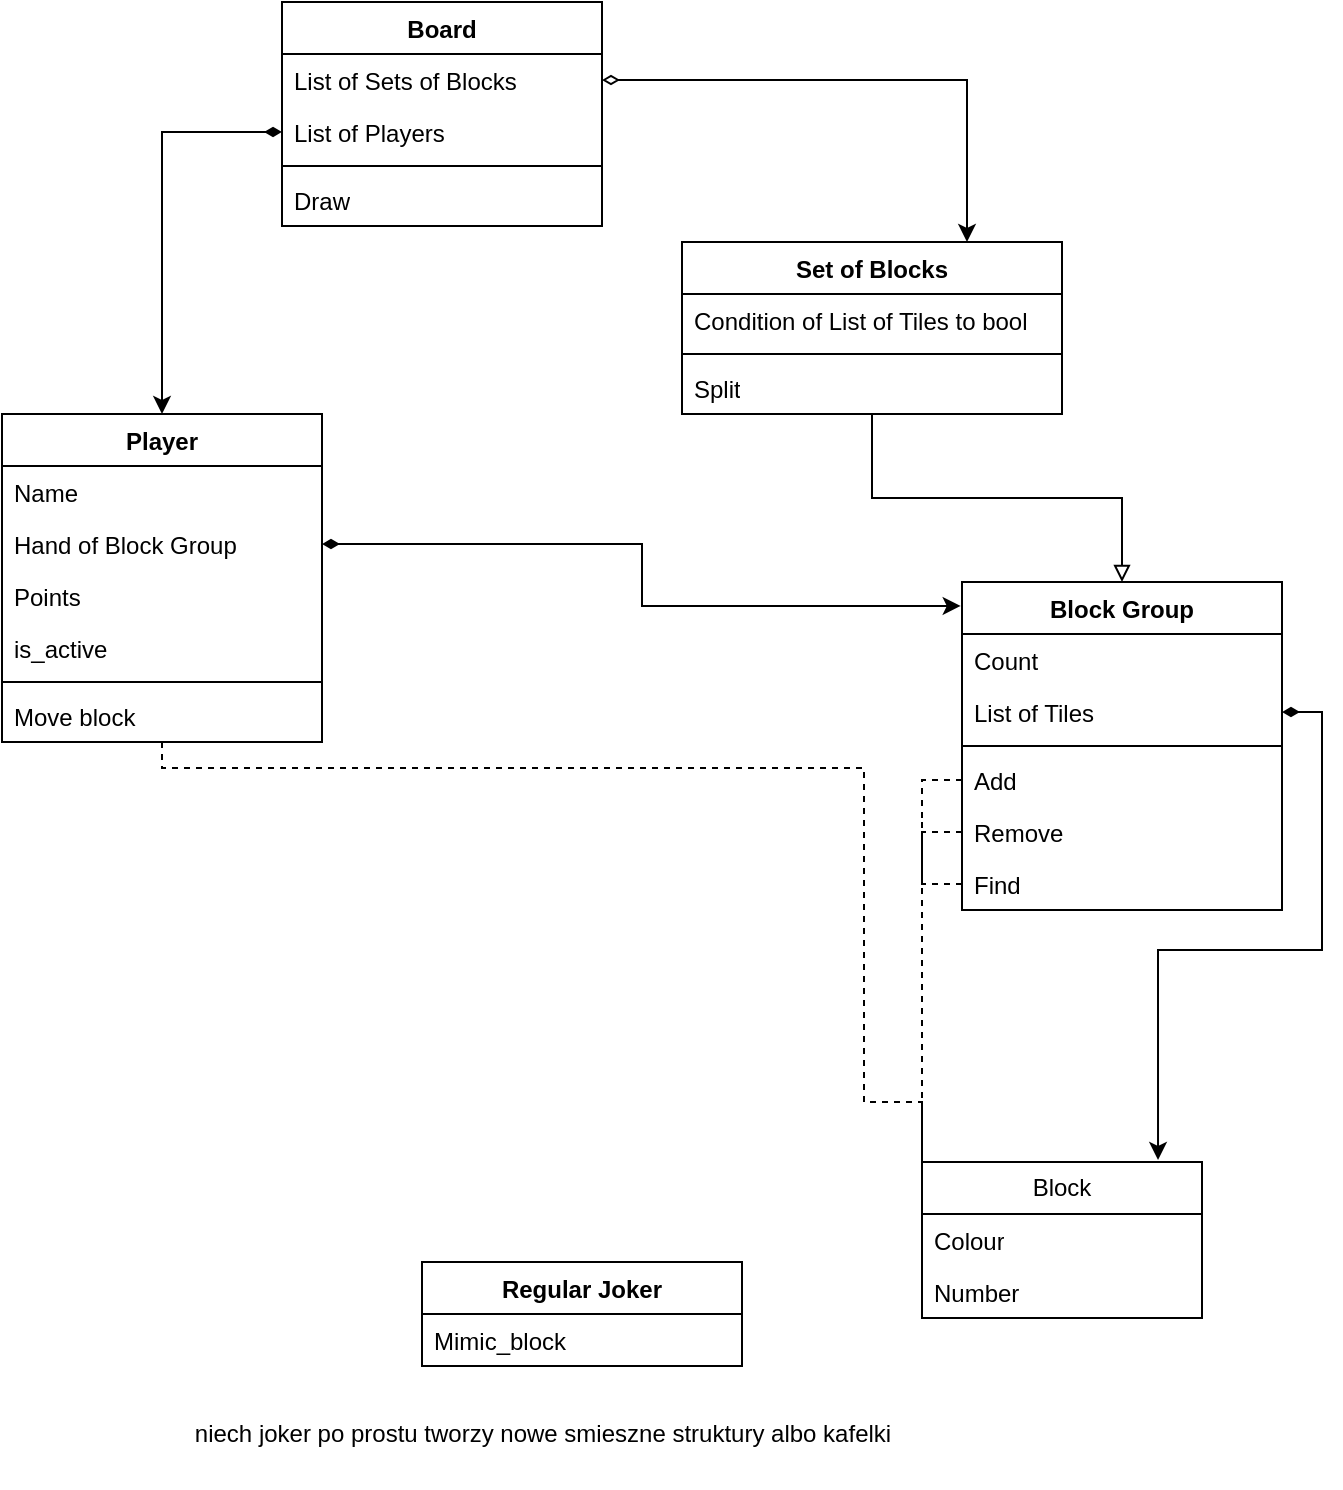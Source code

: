 <mxfile version="24.5.2" type="device">
  <diagram id="C5RBs43oDa-KdzZeNtuy" name="Page-1">
    <mxGraphModel dx="1221" dy="640" grid="1" gridSize="10" guides="1" tooltips="1" connect="1" arrows="1" fold="1" page="1" pageScale="1" pageWidth="827" pageHeight="1169" math="0" shadow="0">
      <root>
        <mxCell id="WIyWlLk6GJQsqaUBKTNV-0" />
        <mxCell id="WIyWlLk6GJQsqaUBKTNV-1" parent="WIyWlLk6GJQsqaUBKTNV-0" />
        <mxCell id="sg85OESJ42Z-E2LPAbMW-23" value="Player" style="swimlane;fontStyle=1;align=center;verticalAlign=top;childLayout=stackLayout;horizontal=1;startSize=26;horizontalStack=0;resizeParent=1;resizeParentMax=0;resizeLast=0;collapsible=1;marginBottom=0;whiteSpace=wrap;html=1;" parent="WIyWlLk6GJQsqaUBKTNV-1" vertex="1">
          <mxGeometry x="70" y="416" width="160" height="164" as="geometry" />
        </mxCell>
        <mxCell id="sg85OESJ42Z-E2LPAbMW-83" value="Name" style="text;strokeColor=none;fillColor=none;align=left;verticalAlign=top;spacingLeft=4;spacingRight=4;overflow=hidden;rotatable=0;points=[[0,0.5],[1,0.5]];portConstraint=eastwest;whiteSpace=wrap;html=1;" parent="sg85OESJ42Z-E2LPAbMW-23" vertex="1">
          <mxGeometry y="26" width="160" height="26" as="geometry" />
        </mxCell>
        <mxCell id="sg85OESJ42Z-E2LPAbMW-28" value="Hand of Block Group" style="text;strokeColor=none;fillColor=none;align=left;verticalAlign=top;spacingLeft=4;spacingRight=4;overflow=hidden;rotatable=0;points=[[0,0.5],[1,0.5]];portConstraint=eastwest;whiteSpace=wrap;html=1;" parent="sg85OESJ42Z-E2LPAbMW-23" vertex="1">
          <mxGeometry y="52" width="160" height="26" as="geometry" />
        </mxCell>
        <mxCell id="sg85OESJ42Z-E2LPAbMW-92" value="Points" style="text;strokeColor=none;fillColor=none;align=left;verticalAlign=top;spacingLeft=4;spacingRight=4;overflow=hidden;rotatable=0;points=[[0,0.5],[1,0.5]];portConstraint=eastwest;whiteSpace=wrap;html=1;" parent="sg85OESJ42Z-E2LPAbMW-23" vertex="1">
          <mxGeometry y="78" width="160" height="26" as="geometry" />
        </mxCell>
        <mxCell id="j4ltF2PXdJ7_XDfN6IeQ-13" value="is_active" style="text;strokeColor=none;fillColor=none;align=left;verticalAlign=top;spacingLeft=4;spacingRight=4;overflow=hidden;rotatable=0;points=[[0,0.5],[1,0.5]];portConstraint=eastwest;whiteSpace=wrap;html=1;" parent="sg85OESJ42Z-E2LPAbMW-23" vertex="1">
          <mxGeometry y="104" width="160" height="26" as="geometry" />
        </mxCell>
        <mxCell id="sg85OESJ42Z-E2LPAbMW-25" value="" style="line;strokeWidth=1;fillColor=none;align=left;verticalAlign=middle;spacingTop=-1;spacingLeft=3;spacingRight=3;rotatable=0;labelPosition=right;points=[];portConstraint=eastwest;strokeColor=inherit;" parent="sg85OESJ42Z-E2LPAbMW-23" vertex="1">
          <mxGeometry y="130" width="160" height="8" as="geometry" />
        </mxCell>
        <mxCell id="sg85OESJ42Z-E2LPAbMW-75" value="Move block" style="text;strokeColor=none;fillColor=none;align=left;verticalAlign=top;spacingLeft=4;spacingRight=4;overflow=hidden;rotatable=0;points=[[0,0.5],[1,0.5]];portConstraint=eastwest;whiteSpace=wrap;html=1;" parent="sg85OESJ42Z-E2LPAbMW-23" vertex="1">
          <mxGeometry y="138" width="160" height="26" as="geometry" />
        </mxCell>
        <mxCell id="sg85OESJ42Z-E2LPAbMW-40" value="Set of Blocks" style="swimlane;fontStyle=1;align=center;verticalAlign=top;childLayout=stackLayout;horizontal=1;startSize=26;horizontalStack=0;resizeParent=1;resizeParentMax=0;resizeLast=0;collapsible=1;marginBottom=0;whiteSpace=wrap;html=1;" parent="WIyWlLk6GJQsqaUBKTNV-1" vertex="1">
          <mxGeometry x="410" y="330" width="190" height="86" as="geometry" />
        </mxCell>
        <mxCell id="sg85OESJ42Z-E2LPAbMW-44" value="Condition of List of Tiles to bool" style="text;strokeColor=none;fillColor=none;align=left;verticalAlign=top;spacingLeft=4;spacingRight=4;overflow=hidden;rotatable=0;points=[[0,0.5],[1,0.5]];portConstraint=eastwest;whiteSpace=wrap;html=1;" parent="sg85OESJ42Z-E2LPAbMW-40" vertex="1">
          <mxGeometry y="26" width="190" height="26" as="geometry" />
        </mxCell>
        <mxCell id="sg85OESJ42Z-E2LPAbMW-42" value="" style="line;strokeWidth=1;fillColor=none;align=left;verticalAlign=middle;spacingTop=-1;spacingLeft=3;spacingRight=3;rotatable=0;labelPosition=right;points=[];portConstraint=eastwest;strokeColor=inherit;" parent="sg85OESJ42Z-E2LPAbMW-40" vertex="1">
          <mxGeometry y="52" width="190" height="8" as="geometry" />
        </mxCell>
        <mxCell id="sg85OESJ42Z-E2LPAbMW-77" value="Split" style="text;strokeColor=none;fillColor=none;align=left;verticalAlign=top;spacingLeft=4;spacingRight=4;overflow=hidden;rotatable=0;points=[[0,0.5],[1,0.5]];portConstraint=eastwest;whiteSpace=wrap;html=1;" parent="sg85OESJ42Z-E2LPAbMW-40" vertex="1">
          <mxGeometry y="60" width="190" height="26" as="geometry" />
        </mxCell>
        <mxCell id="sg85OESJ42Z-E2LPAbMW-51" value="Block Group" style="swimlane;fontStyle=1;align=center;verticalAlign=top;childLayout=stackLayout;horizontal=1;startSize=26;horizontalStack=0;resizeParent=1;resizeParentMax=0;resizeLast=0;collapsible=1;marginBottom=0;whiteSpace=wrap;html=1;" parent="WIyWlLk6GJQsqaUBKTNV-1" vertex="1">
          <mxGeometry x="550" y="500" width="160" height="164" as="geometry" />
        </mxCell>
        <mxCell id="sg85OESJ42Z-E2LPAbMW-52" value="&lt;div&gt;Count&lt;/div&gt;" style="text;strokeColor=none;fillColor=none;align=left;verticalAlign=top;spacingLeft=4;spacingRight=4;overflow=hidden;rotatable=0;points=[[0,0.5],[1,0.5]];portConstraint=eastwest;whiteSpace=wrap;html=1;" parent="sg85OESJ42Z-E2LPAbMW-51" vertex="1">
          <mxGeometry y="26" width="160" height="26" as="geometry" />
        </mxCell>
        <mxCell id="sg85OESJ42Z-E2LPAbMW-55" value="List of Tiles" style="text;strokeColor=none;fillColor=none;align=left;verticalAlign=top;spacingLeft=4;spacingRight=4;overflow=hidden;rotatable=0;points=[[0,0.5],[1,0.5]];portConstraint=eastwest;whiteSpace=wrap;html=1;" parent="sg85OESJ42Z-E2LPAbMW-51" vertex="1">
          <mxGeometry y="52" width="160" height="26" as="geometry" />
        </mxCell>
        <mxCell id="sg85OESJ42Z-E2LPAbMW-53" value="" style="line;strokeWidth=1;fillColor=none;align=left;verticalAlign=middle;spacingTop=-1;spacingLeft=3;spacingRight=3;rotatable=0;labelPosition=right;points=[];portConstraint=eastwest;strokeColor=inherit;" parent="sg85OESJ42Z-E2LPAbMW-51" vertex="1">
          <mxGeometry y="78" width="160" height="8" as="geometry" />
        </mxCell>
        <mxCell id="sg85OESJ42Z-E2LPAbMW-106" style="edgeStyle=orthogonalEdgeStyle;rounded=0;orthogonalLoop=1;jettySize=auto;html=1;endArrow=none;endFill=0;dashed=1;" parent="sg85OESJ42Z-E2LPAbMW-51" source="sg85OESJ42Z-E2LPAbMW-57" edge="1">
          <mxGeometry relative="1" as="geometry">
            <mxPoint x="-20" y="120" as="targetPoint" />
            <Array as="points">
              <mxPoint x="-20" y="99" />
            </Array>
          </mxGeometry>
        </mxCell>
        <mxCell id="sg85OESJ42Z-E2LPAbMW-57" value="Add" style="text;strokeColor=none;fillColor=none;align=left;verticalAlign=top;spacingLeft=4;spacingRight=4;overflow=hidden;rotatable=0;points=[[0,0.5],[1,0.5]];portConstraint=eastwest;whiteSpace=wrap;html=1;" parent="sg85OESJ42Z-E2LPAbMW-51" vertex="1">
          <mxGeometry y="86" width="160" height="26" as="geometry" />
        </mxCell>
        <mxCell id="sg85OESJ42Z-E2LPAbMW-58" value="Remove" style="text;strokeColor=none;fillColor=none;align=left;verticalAlign=top;spacingLeft=4;spacingRight=4;overflow=hidden;rotatable=0;points=[[0,0.5],[1,0.5]];portConstraint=eastwest;whiteSpace=wrap;html=1;" parent="sg85OESJ42Z-E2LPAbMW-51" vertex="1">
          <mxGeometry y="112" width="160" height="26" as="geometry" />
        </mxCell>
        <mxCell id="sg85OESJ42Z-E2LPAbMW-108" style="edgeStyle=orthogonalEdgeStyle;rounded=0;orthogonalLoop=1;jettySize=auto;html=1;endArrow=none;endFill=0;dashed=1;" parent="sg85OESJ42Z-E2LPAbMW-51" source="sg85OESJ42Z-E2LPAbMW-59" edge="1">
          <mxGeometry relative="1" as="geometry">
            <mxPoint x="-20" y="120" as="targetPoint" />
            <Array as="points">
              <mxPoint x="-20" y="151" />
            </Array>
          </mxGeometry>
        </mxCell>
        <mxCell id="sg85OESJ42Z-E2LPAbMW-59" value="Find" style="text;strokeColor=none;fillColor=none;align=left;verticalAlign=top;spacingLeft=4;spacingRight=4;overflow=hidden;rotatable=0;points=[[0,0.5],[1,0.5]];portConstraint=eastwest;whiteSpace=wrap;html=1;" parent="sg85OESJ42Z-E2LPAbMW-51" vertex="1">
          <mxGeometry y="138" width="160" height="26" as="geometry" />
        </mxCell>
        <mxCell id="sg85OESJ42Z-E2LPAbMW-56" style="edgeStyle=orthogonalEdgeStyle;rounded=0;orthogonalLoop=1;jettySize=auto;html=1;entryX=0.843;entryY=-0.013;entryDx=0;entryDy=0;endArrow=classic;endFill=1;startArrow=diamondThin;startFill=1;exitX=1;exitY=0.5;exitDx=0;exitDy=0;entryPerimeter=0;" parent="WIyWlLk6GJQsqaUBKTNV-1" source="sg85OESJ42Z-E2LPAbMW-55" target="aovs0a-KDMN7NC0Envbo-0" edge="1">
          <mxGeometry relative="1" as="geometry">
            <mxPoint x="650" y="733" as="targetPoint" />
          </mxGeometry>
        </mxCell>
        <mxCell id="sg85OESJ42Z-E2LPAbMW-61" style="edgeStyle=orthogonalEdgeStyle;rounded=0;orthogonalLoop=1;jettySize=auto;html=1;entryX=-0.004;entryY=0.073;entryDx=0;entryDy=0;entryPerimeter=0;endArrow=classic;endFill=1;startArrow=diamondThin;startFill=1;" parent="WIyWlLk6GJQsqaUBKTNV-1" source="sg85OESJ42Z-E2LPAbMW-28" target="sg85OESJ42Z-E2LPAbMW-51" edge="1">
          <mxGeometry relative="1" as="geometry" />
        </mxCell>
        <mxCell id="sg85OESJ42Z-E2LPAbMW-79" value="Board" style="swimlane;fontStyle=1;align=center;verticalAlign=top;childLayout=stackLayout;horizontal=1;startSize=26;horizontalStack=0;resizeParent=1;resizeParentMax=0;resizeLast=0;collapsible=1;marginBottom=0;whiteSpace=wrap;html=1;" parent="WIyWlLk6GJQsqaUBKTNV-1" vertex="1">
          <mxGeometry x="210" y="210" width="160" height="112" as="geometry" />
        </mxCell>
        <mxCell id="sg85OESJ42Z-E2LPAbMW-80" value="List of Sets of Blocks" style="text;strokeColor=none;fillColor=none;align=left;verticalAlign=top;spacingLeft=4;spacingRight=4;overflow=hidden;rotatable=0;points=[[0,0.5],[1,0.5]];portConstraint=eastwest;whiteSpace=wrap;html=1;" parent="sg85OESJ42Z-E2LPAbMW-79" vertex="1">
          <mxGeometry y="26" width="160" height="26" as="geometry" />
        </mxCell>
        <mxCell id="sg85OESJ42Z-E2LPAbMW-91" value="List of Players" style="text;strokeColor=none;fillColor=none;align=left;verticalAlign=top;spacingLeft=4;spacingRight=4;overflow=hidden;rotatable=0;points=[[0,0.5],[1,0.5]];portConstraint=eastwest;whiteSpace=wrap;html=1;" parent="sg85OESJ42Z-E2LPAbMW-79" vertex="1">
          <mxGeometry y="52" width="160" height="26" as="geometry" />
        </mxCell>
        <mxCell id="sg85OESJ42Z-E2LPAbMW-81" value="" style="line;strokeWidth=1;fillColor=none;align=left;verticalAlign=middle;spacingTop=-1;spacingLeft=3;spacingRight=3;rotatable=0;labelPosition=right;points=[];portConstraint=eastwest;strokeColor=inherit;" parent="sg85OESJ42Z-E2LPAbMW-79" vertex="1">
          <mxGeometry y="78" width="160" height="8" as="geometry" />
        </mxCell>
        <mxCell id="sg85OESJ42Z-E2LPAbMW-82" value="Draw" style="text;strokeColor=none;fillColor=none;align=left;verticalAlign=top;spacingLeft=4;spacingRight=4;overflow=hidden;rotatable=0;points=[[0,0.5],[1,0.5]];portConstraint=eastwest;whiteSpace=wrap;html=1;" parent="sg85OESJ42Z-E2LPAbMW-79" vertex="1">
          <mxGeometry y="86" width="160" height="26" as="geometry" />
        </mxCell>
        <mxCell id="sg85OESJ42Z-E2LPAbMW-84" style="edgeStyle=orthogonalEdgeStyle;rounded=0;orthogonalLoop=1;jettySize=auto;html=1;entryX=0.5;entryY=0;entryDx=0;entryDy=0;endArrow=block;endFill=0;" parent="WIyWlLk6GJQsqaUBKTNV-1" source="sg85OESJ42Z-E2LPAbMW-40" target="sg85OESJ42Z-E2LPAbMW-51" edge="1">
          <mxGeometry relative="1" as="geometry" />
        </mxCell>
        <mxCell id="sg85OESJ42Z-E2LPAbMW-86" value="Regular Joker" style="swimlane;fontStyle=1;align=center;verticalAlign=top;childLayout=stackLayout;horizontal=1;startSize=26;horizontalStack=0;resizeParent=1;resizeParentMax=0;resizeLast=0;collapsible=1;marginBottom=0;whiteSpace=wrap;html=1;" parent="WIyWlLk6GJQsqaUBKTNV-1" vertex="1">
          <mxGeometry x="280" y="840" width="160" height="52" as="geometry" />
        </mxCell>
        <mxCell id="sg85OESJ42Z-E2LPAbMW-89" value="Mimic_block" style="text;strokeColor=none;fillColor=none;align=left;verticalAlign=top;spacingLeft=4;spacingRight=4;overflow=hidden;rotatable=0;points=[[0,0.5],[1,0.5]];portConstraint=eastwest;whiteSpace=wrap;html=1;" parent="sg85OESJ42Z-E2LPAbMW-86" vertex="1">
          <mxGeometry y="26" width="160" height="26" as="geometry" />
        </mxCell>
        <mxCell id="sg85OESJ42Z-E2LPAbMW-94" style="edgeStyle=orthogonalEdgeStyle;rounded=0;orthogonalLoop=1;jettySize=auto;html=1;entryX=0.75;entryY=0;entryDx=0;entryDy=0;startArrow=diamondThin;startFill=0;" parent="WIyWlLk6GJQsqaUBKTNV-1" source="sg85OESJ42Z-E2LPAbMW-80" target="sg85OESJ42Z-E2LPAbMW-40" edge="1">
          <mxGeometry relative="1" as="geometry" />
        </mxCell>
        <mxCell id="sg85OESJ42Z-E2LPAbMW-112" style="edgeStyle=orthogonalEdgeStyle;rounded=0;orthogonalLoop=1;jettySize=auto;html=1;endArrow=none;endFill=0;dashed=1;entryX=0;entryY=0;entryDx=0;entryDy=0;" parent="WIyWlLk6GJQsqaUBKTNV-1" source="sg85OESJ42Z-E2LPAbMW-75" target="aovs0a-KDMN7NC0Envbo-0" edge="1">
          <mxGeometry relative="1" as="geometry">
            <mxPoint x="500" y="730" as="targetPoint" />
            <Array as="points">
              <mxPoint x="501" y="593" />
              <mxPoint x="501" y="760" />
            </Array>
          </mxGeometry>
        </mxCell>
        <mxCell id="sg85OESJ42Z-E2LPAbMW-115" style="edgeStyle=orthogonalEdgeStyle;rounded=0;orthogonalLoop=1;jettySize=auto;html=1;entryX=0;entryY=0;entryDx=0;entryDy=0;dashed=1;endArrow=none;endFill=0;" parent="WIyWlLk6GJQsqaUBKTNV-1" source="sg85OESJ42Z-E2LPAbMW-58" target="aovs0a-KDMN7NC0Envbo-0" edge="1">
          <mxGeometry relative="1" as="geometry">
            <mxPoint x="490" y="720" as="targetPoint" />
          </mxGeometry>
        </mxCell>
        <mxCell id="j4ltF2PXdJ7_XDfN6IeQ-0" style="edgeStyle=orthogonalEdgeStyle;rounded=0;orthogonalLoop=1;jettySize=auto;html=1;entryX=0.5;entryY=0;entryDx=0;entryDy=0;startArrow=diamondThin;startFill=1;" parent="WIyWlLk6GJQsqaUBKTNV-1" source="sg85OESJ42Z-E2LPAbMW-91" target="sg85OESJ42Z-E2LPAbMW-23" edge="1">
          <mxGeometry relative="1" as="geometry" />
        </mxCell>
        <mxCell id="aovs0a-KDMN7NC0Envbo-0" value="Block" style="swimlane;fontStyle=0;childLayout=stackLayout;horizontal=1;startSize=26;fillColor=none;horizontalStack=0;resizeParent=1;resizeParentMax=0;resizeLast=0;collapsible=1;marginBottom=0;whiteSpace=wrap;html=1;" parent="WIyWlLk6GJQsqaUBKTNV-1" vertex="1">
          <mxGeometry x="530" y="790" width="140" height="78" as="geometry" />
        </mxCell>
        <mxCell id="aovs0a-KDMN7NC0Envbo-1" value="Colour" style="text;strokeColor=none;fillColor=none;align=left;verticalAlign=top;spacingLeft=4;spacingRight=4;overflow=hidden;rotatable=0;points=[[0,0.5],[1,0.5]];portConstraint=eastwest;whiteSpace=wrap;html=1;" parent="aovs0a-KDMN7NC0Envbo-0" vertex="1">
          <mxGeometry y="26" width="140" height="26" as="geometry" />
        </mxCell>
        <mxCell id="aovs0a-KDMN7NC0Envbo-2" value="Number" style="text;strokeColor=none;fillColor=none;align=left;verticalAlign=top;spacingLeft=4;spacingRight=4;overflow=hidden;rotatable=0;points=[[0,0.5],[1,0.5]];portConstraint=eastwest;whiteSpace=wrap;html=1;" parent="aovs0a-KDMN7NC0Envbo-0" vertex="1">
          <mxGeometry y="52" width="140" height="26" as="geometry" />
        </mxCell>
        <mxCell id="DCRSXyzjWNZ6ataSv5cB-0" value="&lt;div&gt;niech joker po prostu tworzy nowe smieszne struktury albo kafelki&lt;/div&gt;&lt;div&gt;&lt;br&gt;&lt;/div&gt;" style="text;html=1;align=center;verticalAlign=middle;resizable=0;points=[];autosize=1;strokeColor=none;fillColor=none;" parent="WIyWlLk6GJQsqaUBKTNV-1" vertex="1">
          <mxGeometry x="155" y="913" width="370" height="40" as="geometry" />
        </mxCell>
      </root>
    </mxGraphModel>
  </diagram>
</mxfile>
